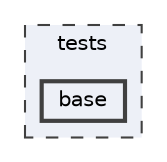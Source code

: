 digraph "tests/base"
{
 // LATEX_PDF_SIZE
  bgcolor="transparent";
  edge [fontname=Helvetica,fontsize=10,labelfontname=Helvetica,labelfontsize=10];
  node [fontname=Helvetica,fontsize=10,shape=box,height=0.2,width=0.4];
  compound=true
  subgraph clusterdir_59425e443f801f1f2fd8bbe4959a3ccf {
    graph [ bgcolor="#edf0f7", pencolor="grey25", label="tests", fontname=Helvetica,fontsize=10 style="filled,dashed", URL="dir_59425e443f801f1f2fd8bbe4959a3ccf.html",tooltip="SASjs Tests."]
  dir_a49f9b051925a4cbbe82ac92a0123656 [label="base", fillcolor="#edf0f7", color="grey25", style="filled,bold", URL="dir_a49f9b051925a4cbbe82ac92a0123656.html",tooltip="Tests for Base macros."];
  }
}
